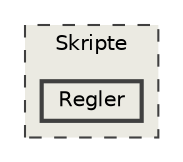 digraph "C:/playground/Unity/Softwareprojekt_VR-Reaktor-Leitwarte/Assets/Skripte/Regler"
{
 // LATEX_PDF_SIZE
  bgcolor="transparent";
  edge [fontname=Helvetica,fontsize=10,labelfontname=Helvetica,labelfontsize=10];
  node [fontname=Helvetica,fontsize=10,shape=box,height=0.2,width=0.4];
  compound=true
  subgraph clusterdir_28c6b7030ec821152646e8883fcf3bdd {
    graph [ bgcolor="#ebeae2", pencolor="grey25", label="Skripte", fontname=Helvetica,fontsize=10 style="filled,dashed", URL="dir_28c6b7030ec821152646e8883fcf3bdd.html",tooltip=""]
  dir_4a0068d2f38a813c1a73bba4356fb895 [label="Regler", fillcolor="#ebeae2", color="grey25", style="filled,bold", URL="dir_4a0068d2f38a813c1a73bba4356fb895.html",tooltip=""];
  }
}
